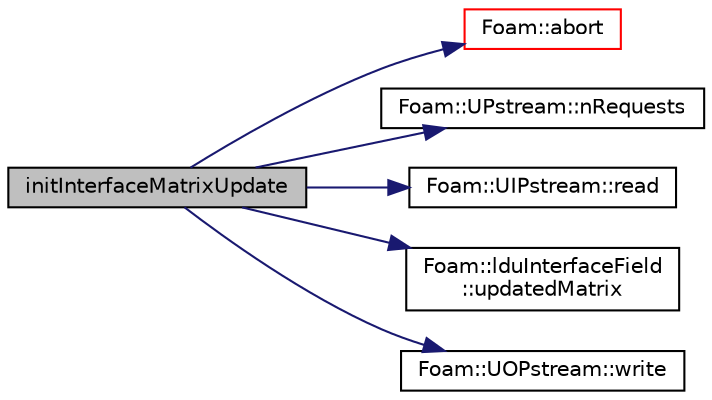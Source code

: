 digraph "initInterfaceMatrixUpdate"
{
  bgcolor="transparent";
  edge [fontname="Helvetica",fontsize="10",labelfontname="Helvetica",labelfontsize="10"];
  node [fontname="Helvetica",fontsize="10",shape=record];
  rankdir="LR";
  Node1 [label="initInterfaceMatrixUpdate",height=0.2,width=0.4,color="black", fillcolor="grey75", style="filled", fontcolor="black"];
  Node1 -> Node2 [color="midnightblue",fontsize="10",style="solid",fontname="Helvetica"];
  Node2 [label="Foam::abort",height=0.2,width=0.4,color="red",URL="$a10675.html#a447107a607d03e417307c203fa5fb44b"];
  Node1 -> Node3 [color="midnightblue",fontsize="10",style="solid",fontname="Helvetica"];
  Node3 [label="Foam::UPstream::nRequests",height=0.2,width=0.4,color="black",URL="$a02751.html#a85d3ef750354c4fb119608680f4e857f",tooltip="Get number of outstanding requests. "];
  Node1 -> Node4 [color="midnightblue",fontsize="10",style="solid",fontname="Helvetica"];
  Node4 [label="Foam::UIPstream::read",height=0.2,width=0.4,color="black",URL="$a02719.html#a732980587e5b9c409ae433d73ca8698e",tooltip="Read into given buffer from given processor and return the. "];
  Node1 -> Node5 [color="midnightblue",fontsize="10",style="solid",fontname="Helvetica"];
  Node5 [label="Foam::lduInterfaceField\l::updatedMatrix",height=0.2,width=0.4,color="black",URL="$a01271.html#ad21ff98b99489ef4076a28d165247280",tooltip="Whether matrix has been updated. "];
  Node1 -> Node6 [color="midnightblue",fontsize="10",style="solid",fontname="Helvetica"];
  Node6 [label="Foam::UOPstream::write",height=0.2,width=0.4,color="black",URL="$a02748.html#a0efefd773fa79fc3b687978f9e1ee9ba",tooltip="Write given buffer to given processor. "];
}
